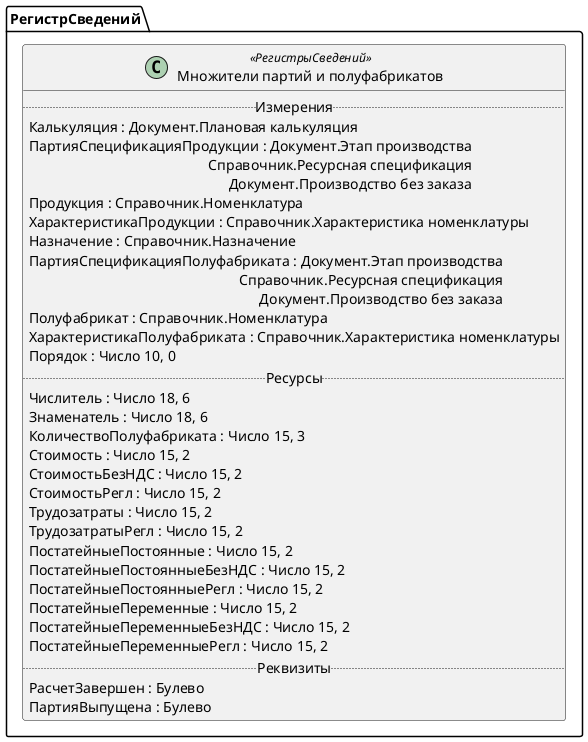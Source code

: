 ﻿@startuml МножителиПартийИПолуфабрикатов
'!include templates.wsd
'..\include templates.wsd
class РегистрСведений.МножителиПартийИПолуфабрикатов as "Множители партий и полуфабрикатов" <<РегистрыСведений>>
{
..Измерения..
Калькуляция : Документ.Плановая калькуляция
ПартияСпецификацияПродукции : Документ.Этап производства\rСправочник.Ресурсная спецификация\rДокумент.Производство без заказа
Продукция : Справочник.Номенклатура
ХарактеристикаПродукции : Справочник.Характеристика номенклатуры
Назначение : Справочник.Назначение
ПартияСпецификацияПолуфабриката : Документ.Этап производства\rСправочник.Ресурсная спецификация\rДокумент.Производство без заказа
Полуфабрикат : Справочник.Номенклатура
ХарактеристикаПолуфабриката : Справочник.Характеристика номенклатуры
Порядок : Число 10, 0
..Ресурсы..
Числитель : Число 18, 6
Знаменатель : Число 18, 6
КоличествоПолуфабриката : Число 15, 3
Стоимость : Число 15, 2
СтоимостьБезНДС : Число 15, 2
СтоимостьРегл : Число 15, 2
Трудозатраты : Число 15, 2
ТрудозатратыРегл : Число 15, 2
ПостатейныеПостоянные : Число 15, 2
ПостатейныеПостоянныеБезНДС : Число 15, 2
ПостатейныеПостоянныеРегл : Число 15, 2
ПостатейныеПеременные : Число 15, 2
ПостатейныеПеременныеБезНДС : Число 15, 2
ПостатейныеПеременныеРегл : Число 15, 2
..Реквизиты..
РасчетЗавершен : Булево
ПартияВыпущена : Булево
}
@enduml
